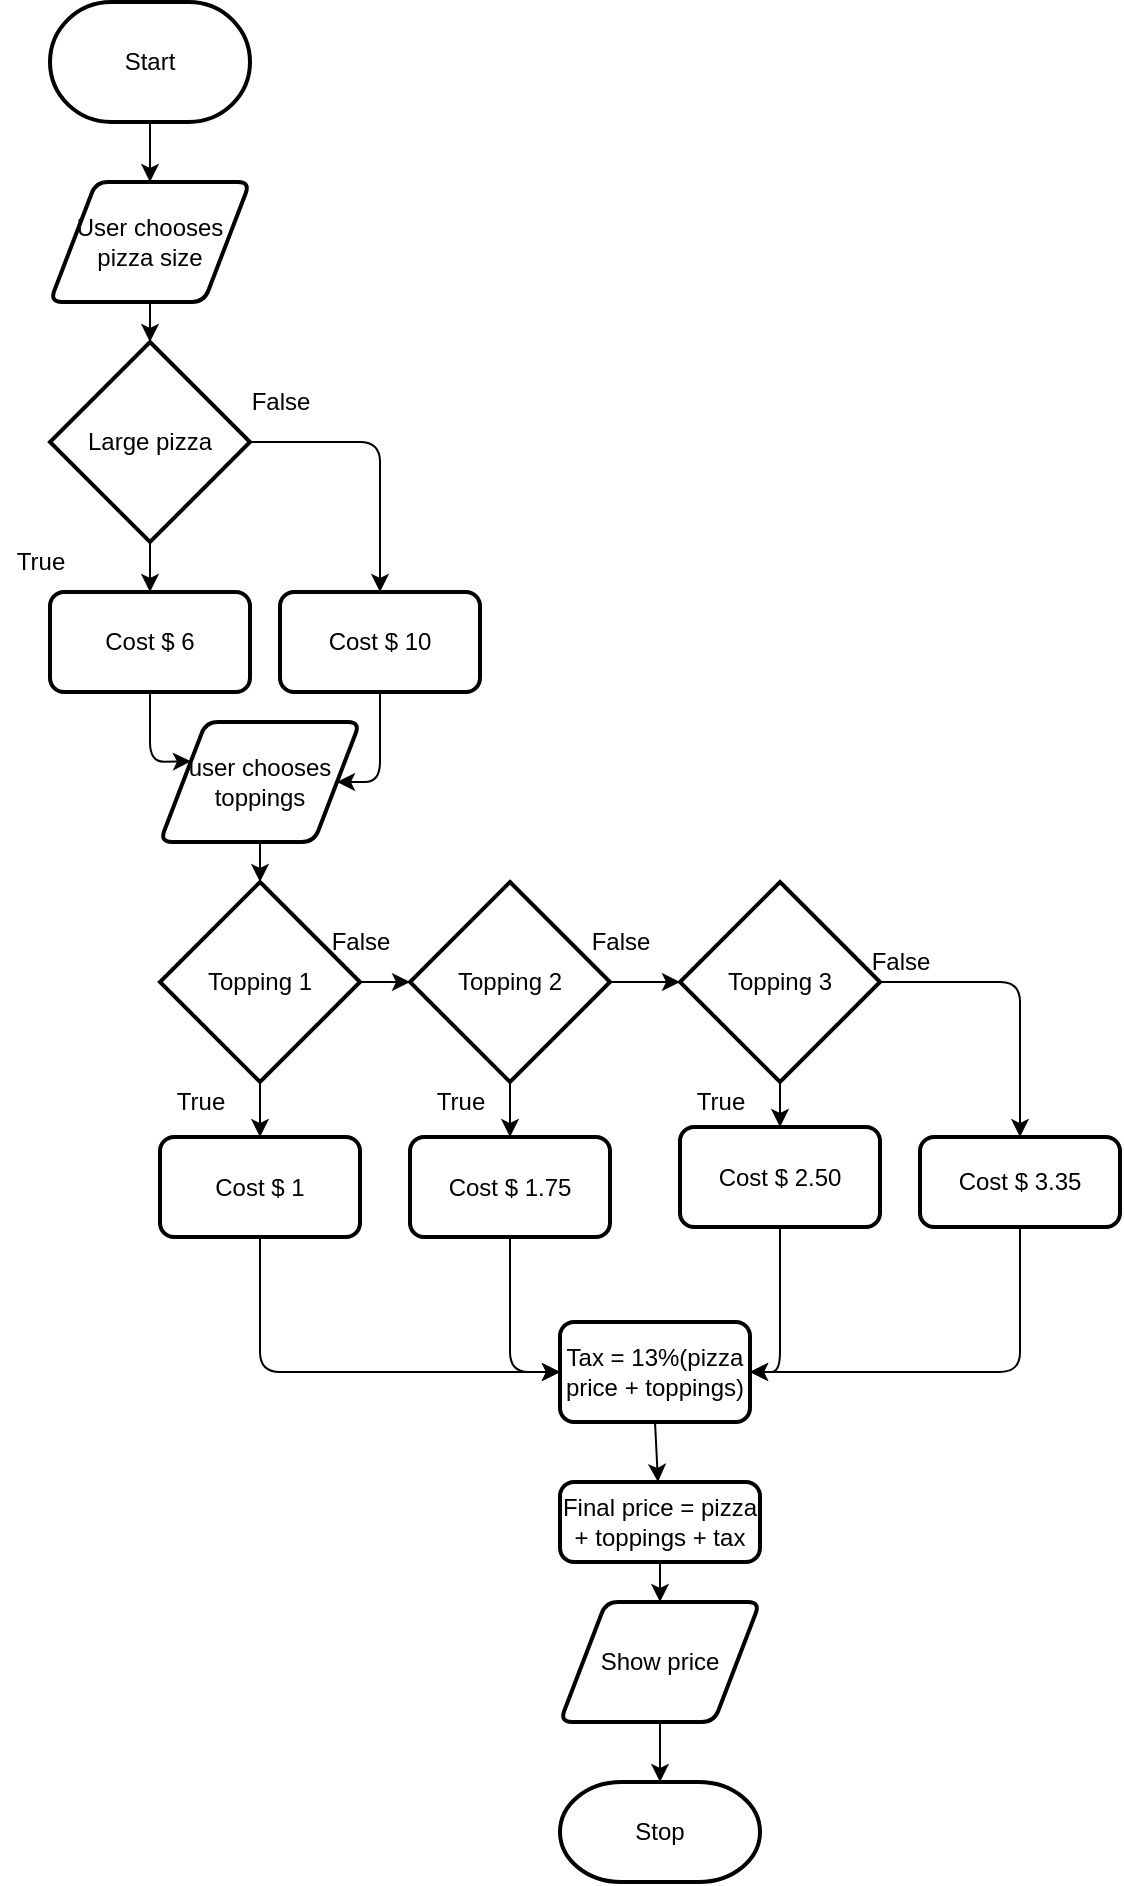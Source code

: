 <mxfile>
    <diagram id="zEO8JP2Q8yEcCfeUUX2r" name="Page-1">
        <mxGraphModel dx="520" dy="477" grid="1" gridSize="10" guides="1" tooltips="1" connect="1" arrows="1" fold="1" page="1" pageScale="1" pageWidth="850" pageHeight="1100" math="0" shadow="0">
            <root>
                <mxCell id="0"/>
                <mxCell id="1" parent="0"/>
                <mxCell id="7" style="edgeStyle=none;html=1;exitX=0.5;exitY=1;exitDx=0;exitDy=0;exitPerimeter=0;entryX=0.5;entryY=0;entryDx=0;entryDy=0;" parent="1" source="2" target="3" edge="1">
                    <mxGeometry relative="1" as="geometry"/>
                </mxCell>
                <mxCell id="2" value="Start" style="strokeWidth=2;html=1;shape=mxgraph.flowchart.terminator;whiteSpace=wrap;" parent="1" vertex="1">
                    <mxGeometry x="195" y="30" width="100" height="60" as="geometry"/>
                </mxCell>
                <mxCell id="12" style="edgeStyle=none;html=1;exitX=0.5;exitY=1;exitDx=0;exitDy=0;" edge="1" parent="1" source="3" target="11">
                    <mxGeometry relative="1" as="geometry"/>
                </mxCell>
                <mxCell id="3" value="User chooses pizza size" style="shape=parallelogram;html=1;strokeWidth=2;perimeter=parallelogramPerimeter;whiteSpace=wrap;rounded=1;arcSize=12;size=0.23;" parent="1" vertex="1">
                    <mxGeometry x="195" y="120" width="100" height="60" as="geometry"/>
                </mxCell>
                <mxCell id="13" style="edgeStyle=none;html=1;exitX=1;exitY=0.5;exitDx=0;exitDy=0;exitPerimeter=0;entryX=0.5;entryY=0;entryDx=0;entryDy=0;" edge="1" parent="1" source="11" target="45">
                    <mxGeometry relative="1" as="geometry">
                        <mxPoint x="360" y="320" as="targetPoint"/>
                        <Array as="points">
                            <mxPoint x="360" y="250"/>
                        </Array>
                    </mxGeometry>
                </mxCell>
                <mxCell id="15" style="edgeStyle=none;html=1;exitX=0.5;exitY=1;exitDx=0;exitDy=0;exitPerimeter=0;" edge="1" parent="1" source="11" target="43">
                    <mxGeometry relative="1" as="geometry">
                        <mxPoint x="245" y="320" as="targetPoint"/>
                    </mxGeometry>
                </mxCell>
                <mxCell id="11" value="Large pizza" style="strokeWidth=2;html=1;shape=mxgraph.flowchart.decision;whiteSpace=wrap;" vertex="1" parent="1">
                    <mxGeometry x="195" y="200" width="100" height="100" as="geometry"/>
                </mxCell>
                <mxCell id="16" value="True" style="text;html=1;align=center;verticalAlign=middle;resizable=0;points=[];autosize=1;strokeColor=none;fillColor=none;" vertex="1" parent="1">
                    <mxGeometry x="170" y="300" width="40" height="20" as="geometry"/>
                </mxCell>
                <mxCell id="17" value="False" style="text;html=1;align=center;verticalAlign=middle;resizable=0;points=[];autosize=1;strokeColor=none;fillColor=none;" vertex="1" parent="1">
                    <mxGeometry x="285" y="220" width="50" height="20" as="geometry"/>
                </mxCell>
                <mxCell id="26" style="edgeStyle=none;html=1;exitX=0.5;exitY=1;exitDx=0;exitDy=0;entryX=0.5;entryY=0;entryDx=0;entryDy=0;entryPerimeter=0;" edge="1" parent="1" source="18" target="20">
                    <mxGeometry relative="1" as="geometry"/>
                </mxCell>
                <mxCell id="18" value="user chooses toppings" style="shape=parallelogram;html=1;strokeWidth=2;perimeter=parallelogramPerimeter;whiteSpace=wrap;rounded=1;arcSize=12;size=0.23;" vertex="1" parent="1">
                    <mxGeometry x="250" y="390" width="100" height="60" as="geometry"/>
                </mxCell>
                <mxCell id="27" style="edgeStyle=none;html=1;exitX=1;exitY=0.5;exitDx=0;exitDy=0;exitPerimeter=0;" edge="1" parent="1" source="20" target="24">
                    <mxGeometry relative="1" as="geometry"/>
                </mxCell>
                <mxCell id="33" style="edgeStyle=none;html=1;exitX=0.5;exitY=1;exitDx=0;exitDy=0;exitPerimeter=0;" edge="1" parent="1" source="20" target="47">
                    <mxGeometry relative="1" as="geometry">
                        <mxPoint x="300" y="590" as="targetPoint"/>
                    </mxGeometry>
                </mxCell>
                <mxCell id="20" value="Topping 1" style="strokeWidth=2;html=1;shape=mxgraph.flowchart.decision;whiteSpace=wrap;" vertex="1" parent="1">
                    <mxGeometry x="250" y="470" width="100" height="100" as="geometry"/>
                </mxCell>
                <mxCell id="28" style="edgeStyle=none;html=1;exitX=1;exitY=0.5;exitDx=0;exitDy=0;exitPerimeter=0;" edge="1" parent="1" source="24" target="25">
                    <mxGeometry relative="1" as="geometry"/>
                </mxCell>
                <mxCell id="36" style="edgeStyle=none;html=1;exitX=0.5;exitY=1;exitDx=0;exitDy=0;exitPerimeter=0;entryX=0.5;entryY=0;entryDx=0;entryDy=0;" edge="1" parent="1" source="24" target="48">
                    <mxGeometry relative="1" as="geometry">
                        <mxPoint x="425" y="590" as="targetPoint"/>
                    </mxGeometry>
                </mxCell>
                <mxCell id="24" value="Topping 2" style="strokeWidth=2;html=1;shape=mxgraph.flowchart.decision;whiteSpace=wrap;" vertex="1" parent="1">
                    <mxGeometry x="375" y="470" width="100" height="100" as="geometry"/>
                </mxCell>
                <mxCell id="39" style="edgeStyle=none;html=1;exitX=0.5;exitY=1;exitDx=0;exitDy=0;exitPerimeter=0;" edge="1" parent="1" source="25" target="50">
                    <mxGeometry relative="1" as="geometry">
                        <mxPoint x="560" y="590" as="targetPoint"/>
                    </mxGeometry>
                </mxCell>
                <mxCell id="40" style="edgeStyle=none;html=1;exitX=1;exitY=0.5;exitDx=0;exitDy=0;exitPerimeter=0;entryX=0.5;entryY=0;entryDx=0;entryDy=0;" edge="1" parent="1" source="25" target="51">
                    <mxGeometry relative="1" as="geometry">
                        <mxPoint x="670" y="590" as="targetPoint"/>
                        <Array as="points">
                            <mxPoint x="680" y="520"/>
                        </Array>
                    </mxGeometry>
                </mxCell>
                <mxCell id="25" value="Topping 3" style="strokeWidth=2;html=1;shape=mxgraph.flowchart.decision;whiteSpace=wrap;" vertex="1" parent="1">
                    <mxGeometry x="510" y="470" width="100" height="100" as="geometry"/>
                </mxCell>
                <mxCell id="34" value="True" style="text;html=1;align=center;verticalAlign=middle;resizable=0;points=[];autosize=1;strokeColor=none;fillColor=none;" vertex="1" parent="1">
                    <mxGeometry x="250" y="570" width="40" height="20" as="geometry"/>
                </mxCell>
                <mxCell id="35" value="False" style="text;html=1;align=center;verticalAlign=middle;resizable=0;points=[];autosize=1;strokeColor=none;fillColor=none;" vertex="1" parent="1">
                    <mxGeometry x="325" y="490" width="50" height="20" as="geometry"/>
                </mxCell>
                <mxCell id="37" value="True" style="text;html=1;align=center;verticalAlign=middle;resizable=0;points=[];autosize=1;strokeColor=none;fillColor=none;" vertex="1" parent="1">
                    <mxGeometry x="380" y="570" width="40" height="20" as="geometry"/>
                </mxCell>
                <mxCell id="38" value="False" style="text;html=1;align=center;verticalAlign=middle;resizable=0;points=[];autosize=1;strokeColor=none;fillColor=none;" vertex="1" parent="1">
                    <mxGeometry x="455" y="490" width="50" height="20" as="geometry"/>
                </mxCell>
                <mxCell id="41" value="True" style="text;html=1;align=center;verticalAlign=middle;resizable=0;points=[];autosize=1;strokeColor=none;fillColor=none;" vertex="1" parent="1">
                    <mxGeometry x="510" y="570" width="40" height="20" as="geometry"/>
                </mxCell>
                <mxCell id="42" value="False" style="text;html=1;align=center;verticalAlign=middle;resizable=0;points=[];autosize=1;strokeColor=none;fillColor=none;" vertex="1" parent="1">
                    <mxGeometry x="595" y="500" width="50" height="20" as="geometry"/>
                </mxCell>
                <mxCell id="44" style="edgeStyle=none;html=1;entryX=0;entryY=0.25;entryDx=0;entryDy=0;" edge="1" parent="1" source="43" target="18">
                    <mxGeometry relative="1" as="geometry">
                        <mxPoint x="245" y="450" as="targetPoint"/>
                        <Array as="points">
                            <mxPoint x="245" y="410"/>
                        </Array>
                    </mxGeometry>
                </mxCell>
                <mxCell id="43" value="Cost $ 6" style="rounded=1;whiteSpace=wrap;html=1;absoluteArcSize=1;arcSize=14;strokeWidth=2;" vertex="1" parent="1">
                    <mxGeometry x="195" y="325" width="100" height="50" as="geometry"/>
                </mxCell>
                <mxCell id="46" style="edgeStyle=none;html=1;exitX=0.5;exitY=1;exitDx=0;exitDy=0;entryX=1;entryY=0.5;entryDx=0;entryDy=0;" edge="1" parent="1" source="45" target="18">
                    <mxGeometry relative="1" as="geometry">
                        <Array as="points">
                            <mxPoint x="360" y="420"/>
                        </Array>
                    </mxGeometry>
                </mxCell>
                <mxCell id="45" value="Cost $ 10" style="rounded=1;whiteSpace=wrap;html=1;absoluteArcSize=1;arcSize=14;strokeWidth=2;" vertex="1" parent="1">
                    <mxGeometry x="310" y="325" width="100" height="50" as="geometry"/>
                </mxCell>
                <mxCell id="57" style="edgeStyle=none;html=1;entryX=0;entryY=0.5;entryDx=0;entryDy=0;" edge="1" parent="1" source="47" target="54">
                    <mxGeometry relative="1" as="geometry">
                        <mxPoint x="410" y="760" as="targetPoint"/>
                        <Array as="points">
                            <mxPoint x="300" y="715"/>
                        </Array>
                    </mxGeometry>
                </mxCell>
                <mxCell id="47" value="Cost $ 1" style="rounded=1;whiteSpace=wrap;html=1;absoluteArcSize=1;arcSize=14;strokeWidth=2;" vertex="1" parent="1">
                    <mxGeometry x="250" y="597.5" width="100" height="50" as="geometry"/>
                </mxCell>
                <mxCell id="56" style="edgeStyle=none;html=1;exitX=0.5;exitY=1;exitDx=0;exitDy=0;entryX=0;entryY=0.5;entryDx=0;entryDy=0;" edge="1" parent="1" source="48" target="54">
                    <mxGeometry relative="1" as="geometry">
                        <mxPoint x="425" y="820" as="targetPoint"/>
                        <Array as="points">
                            <mxPoint x="425" y="715"/>
                        </Array>
                    </mxGeometry>
                </mxCell>
                <mxCell id="48" value="Cost $ 1.75" style="rounded=1;whiteSpace=wrap;html=1;absoluteArcSize=1;arcSize=14;strokeWidth=2;" vertex="1" parent="1">
                    <mxGeometry x="375" y="597.5" width="100" height="50" as="geometry"/>
                </mxCell>
                <mxCell id="58" style="edgeStyle=none;html=1;exitX=0.5;exitY=1;exitDx=0;exitDy=0;entryX=1;entryY=0.5;entryDx=0;entryDy=0;" edge="1" parent="1" source="50" target="54">
                    <mxGeometry relative="1" as="geometry">
                        <mxPoint x="570" y="800" as="targetPoint"/>
                        <Array as="points">
                            <mxPoint x="560" y="715"/>
                        </Array>
                    </mxGeometry>
                </mxCell>
                <mxCell id="50" value="Cost $ 2.50" style="rounded=1;whiteSpace=wrap;html=1;absoluteArcSize=1;arcSize=14;strokeWidth=2;" vertex="1" parent="1">
                    <mxGeometry x="510" y="592.5" width="100" height="50" as="geometry"/>
                </mxCell>
                <mxCell id="59" style="edgeStyle=none;html=1;exitX=0.5;exitY=1;exitDx=0;exitDy=0;entryX=1;entryY=0.5;entryDx=0;entryDy=0;" edge="1" parent="1" source="51" target="54">
                    <mxGeometry relative="1" as="geometry">
                        <mxPoint x="650" y="830" as="targetPoint"/>
                        <Array as="points">
                            <mxPoint x="680" y="715"/>
                        </Array>
                    </mxGeometry>
                </mxCell>
                <mxCell id="51" value="Cost $ 3.35" style="rounded=1;whiteSpace=wrap;html=1;absoluteArcSize=1;arcSize=14;strokeWidth=2;" vertex="1" parent="1">
                    <mxGeometry x="630" y="597.5" width="100" height="45" as="geometry"/>
                </mxCell>
                <mxCell id="66" style="edgeStyle=none;html=1;exitX=0.5;exitY=1;exitDx=0;exitDy=0;entryX=0.5;entryY=0;entryDx=0;entryDy=0;entryPerimeter=0;" edge="1" parent="1" source="53" target="65">
                    <mxGeometry relative="1" as="geometry"/>
                </mxCell>
                <mxCell id="53" value="Show price" style="shape=parallelogram;html=1;strokeWidth=2;perimeter=parallelogramPerimeter;whiteSpace=wrap;rounded=1;arcSize=12;size=0.23;" vertex="1" parent="1">
                    <mxGeometry x="450" y="830" width="100" height="60" as="geometry"/>
                </mxCell>
                <mxCell id="62" style="edgeStyle=none;html=1;exitX=0.5;exitY=1;exitDx=0;exitDy=0;" edge="1" parent="1" source="54" target="61">
                    <mxGeometry relative="1" as="geometry"/>
                </mxCell>
                <mxCell id="54" value="Tax = 13%(pizza price + toppings)" style="rounded=1;whiteSpace=wrap;html=1;absoluteArcSize=1;arcSize=14;strokeWidth=2;" vertex="1" parent="1">
                    <mxGeometry x="450" y="690" width="95" height="50" as="geometry"/>
                </mxCell>
                <mxCell id="63" style="edgeStyle=none;html=1;exitX=0.5;exitY=1;exitDx=0;exitDy=0;" edge="1" parent="1" source="61" target="53">
                    <mxGeometry relative="1" as="geometry"/>
                </mxCell>
                <mxCell id="61" value="Final price = pizza + toppings + tax" style="rounded=1;whiteSpace=wrap;html=1;absoluteArcSize=1;arcSize=14;strokeWidth=2;" vertex="1" parent="1">
                    <mxGeometry x="450" y="770" width="100" height="40" as="geometry"/>
                </mxCell>
                <mxCell id="65" value="Stop" style="strokeWidth=2;html=1;shape=mxgraph.flowchart.terminator;whiteSpace=wrap;" vertex="1" parent="1">
                    <mxGeometry x="450" y="920" width="100" height="50" as="geometry"/>
                </mxCell>
            </root>
        </mxGraphModel>
    </diagram>
</mxfile>